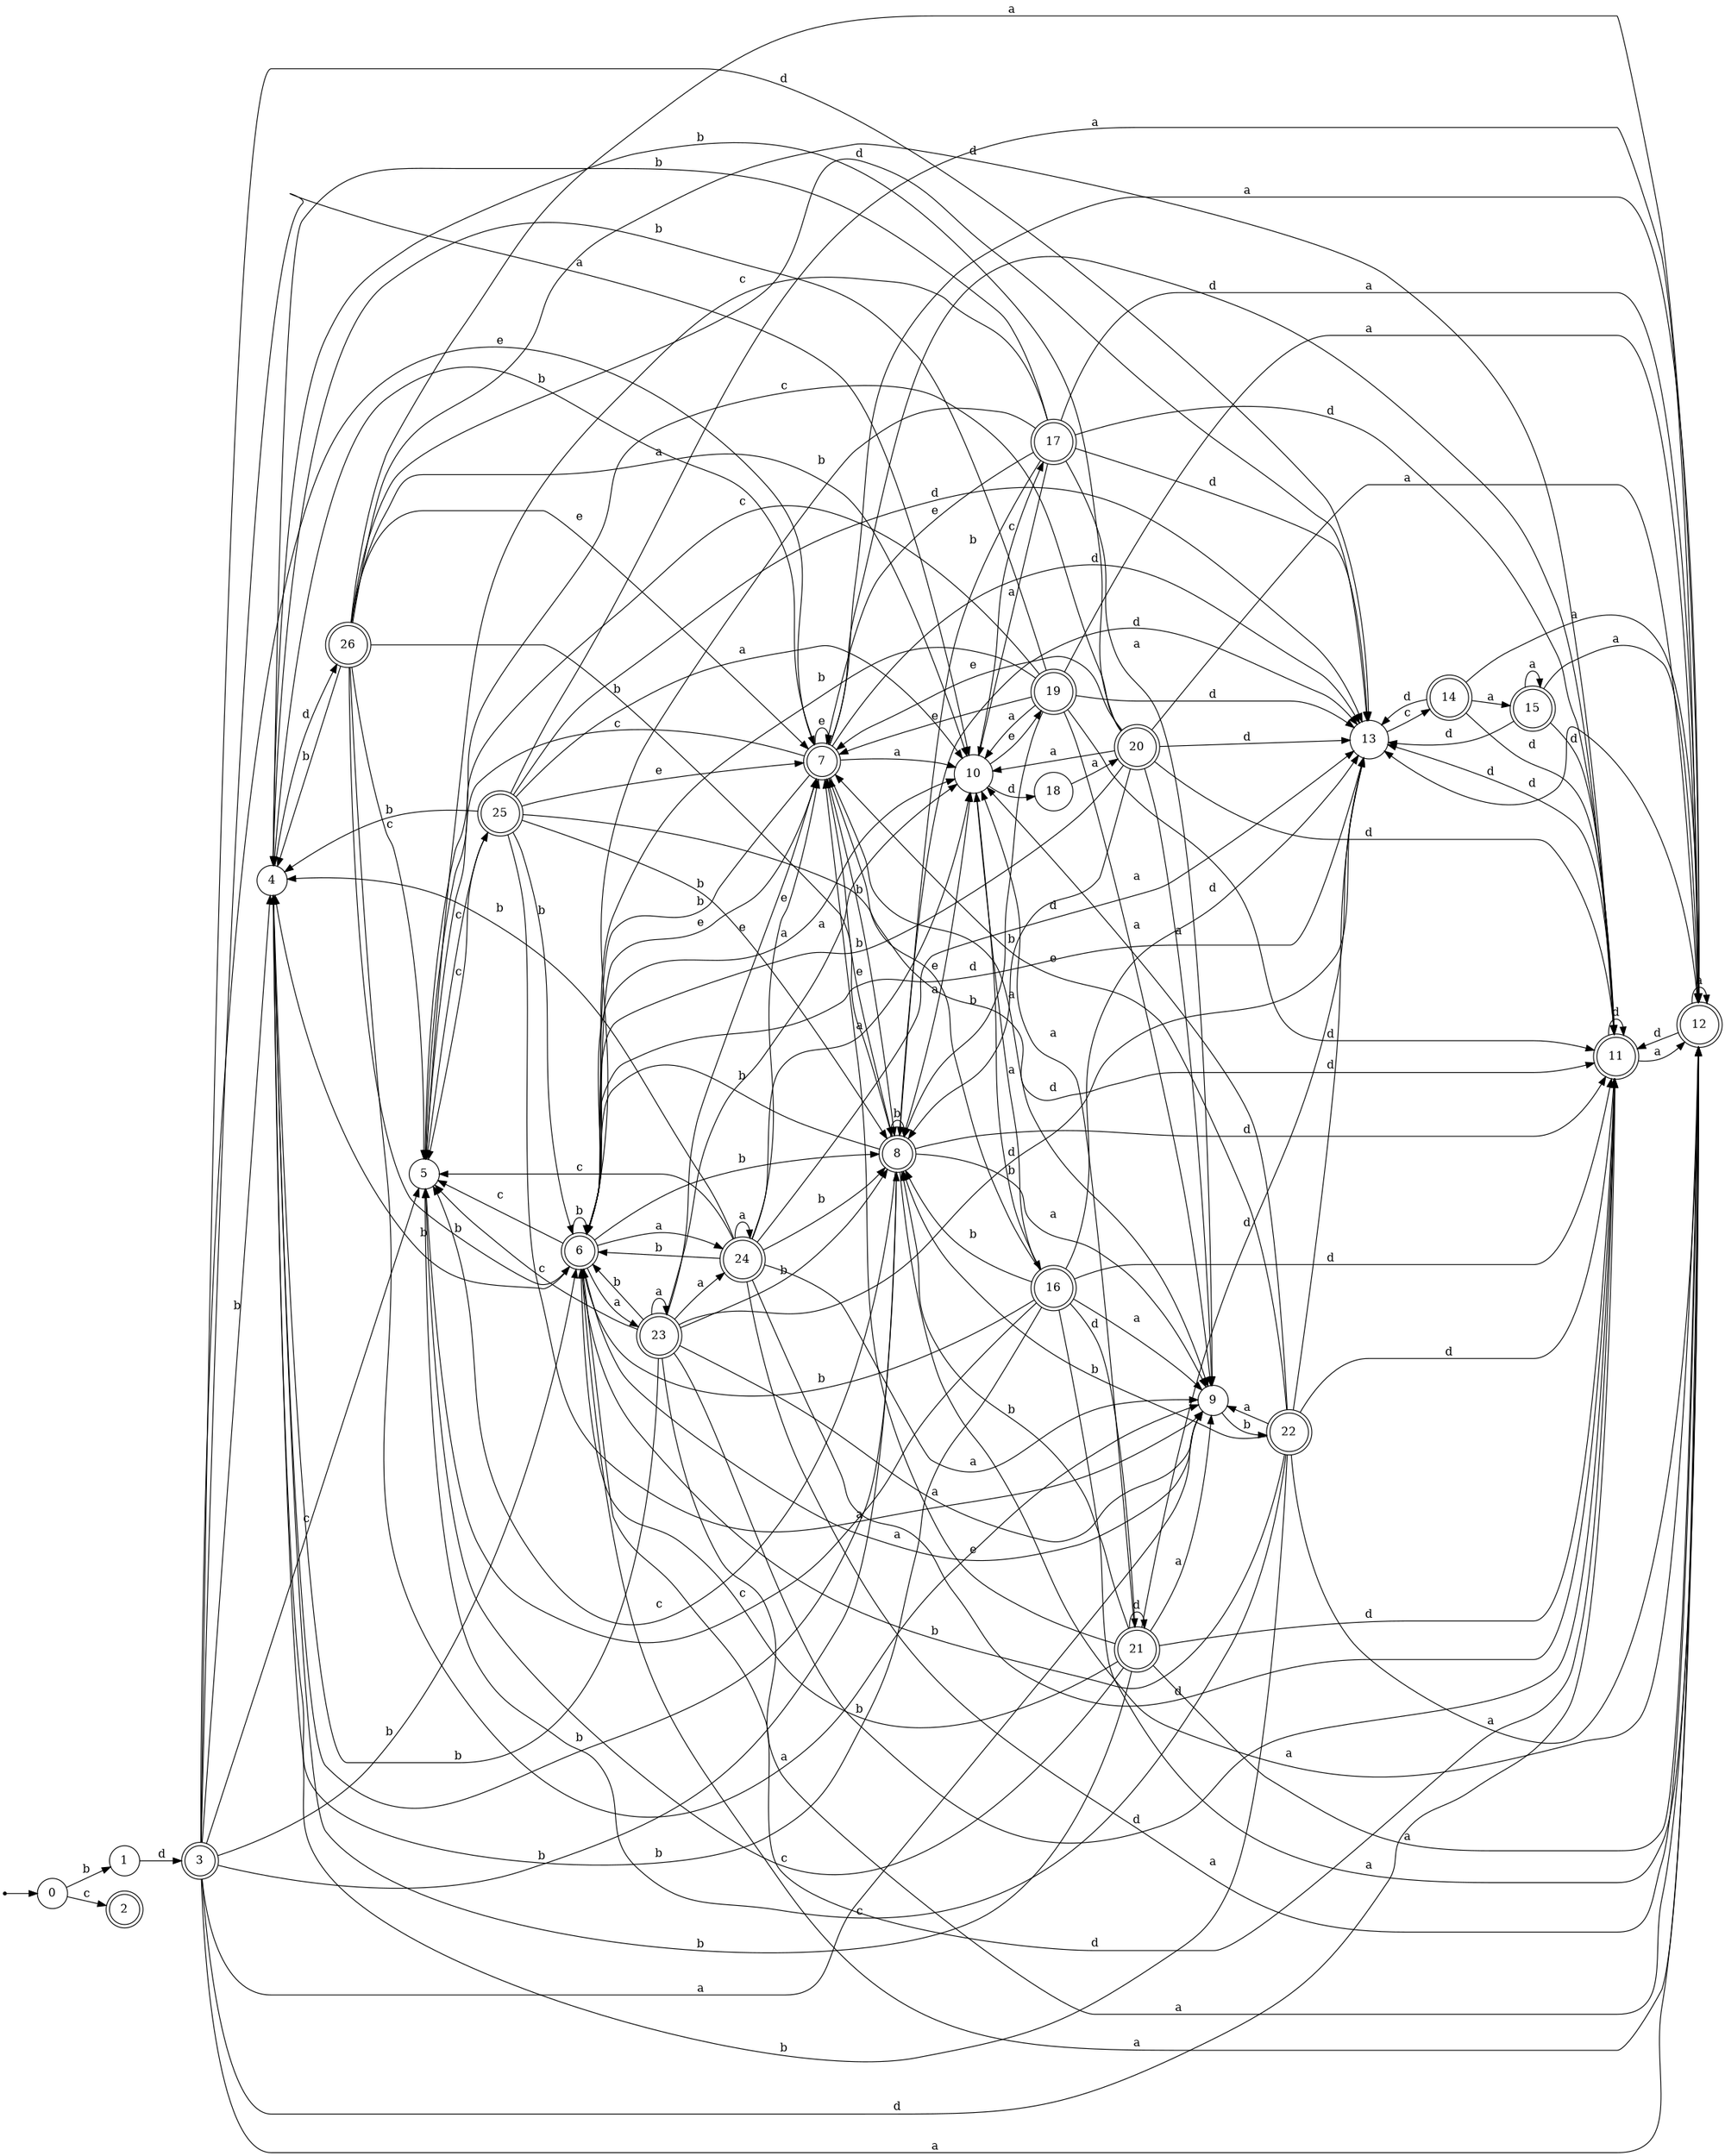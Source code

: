 digraph finite_state_machine {
rankdir=LR;
size="20,20";
node [shape = point]; "dummy0"
node [shape = circle]; "0";
"dummy0" -> "0";
node [shape = circle]; "1";
node [shape = doublecircle]; "2";node [shape = doublecircle]; "3";node [shape = circle]; "4";
node [shape = circle]; "5";
node [shape = doublecircle]; "6";node [shape = doublecircle]; "7";node [shape = doublecircle]; "8";node [shape = circle]; "9";
node [shape = circle]; "10";
node [shape = doublecircle]; "11";node [shape = doublecircle]; "12";node [shape = circle]; "13";
node [shape = doublecircle]; "14";node [shape = doublecircle]; "15";node [shape = doublecircle]; "16";node [shape = doublecircle]; "17";node [shape = circle]; "18";
node [shape = doublecircle]; "19";node [shape = doublecircle]; "20";node [shape = doublecircle]; "21";node [shape = doublecircle]; "22";node [shape = doublecircle]; "23";node [shape = doublecircle]; "24";node [shape = doublecircle]; "25";node [shape = doublecircle]; "26";"0" -> "1" [label = "b"];
 "0" -> "2" [label = "c"];
 "1" -> "3" [label = "d"];
 "3" -> "8" [label = "b"];
 "3" -> "4" [label = "b"];
 "3" -> "6" [label = "b"];
 "3" -> "5" [label = "c"];
 "3" -> "7" [label = "e"];
 "3" -> "9" [label = "a"];
 "3" -> "10" [label = "a"];
 "3" -> "12" [label = "a"];
 "3" -> "11" [label = "d"];
 "3" -> "13" [label = "d"];
 "13" -> "14" [label = "c"];
 "14" -> "11" [label = "d"];
 "14" -> "13" [label = "d"];
 "14" -> "12" [label = "a"];
 "14" -> "15" [label = "a"];
 "15" -> "12" [label = "a"];
 "15" -> "15" [label = "a"];
 "15" -> "11" [label = "d"];
 "15" -> "13" [label = "d"];
 "12" -> "12" [label = "a"];
 "12" -> "11" [label = "d"];
 "12" -> "13" [label = "d"];
 "11" -> "11" [label = "d"];
 "11" -> "13" [label = "d"];
 "11" -> "12" [label = "a"];
 "10" -> "16" [label = "b"];
 "10" -> "17" [label = "c"];
 "10" -> "18" [label = "d"];
 "10" -> "19" [label = "e"];
 "19" -> "9" [label = "a"];
 "19" -> "10" [label = "a"];
 "19" -> "12" [label = "a"];
 "19" -> "8" [label = "b"];
 "19" -> "4" [label = "b"];
 "19" -> "6" [label = "b"];
 "19" -> "5" [label = "c"];
 "19" -> "7" [label = "e"];
 "19" -> "11" [label = "d"];
 "19" -> "13" [label = "d"];
 "18" -> "20" [label = "a"];
 "20" -> "9" [label = "a"];
 "20" -> "10" [label = "a"];
 "20" -> "12" [label = "a"];
 "20" -> "8" [label = "b"];
 "20" -> "4" [label = "b"];
 "20" -> "6" [label = "b"];
 "20" -> "5" [label = "c"];
 "20" -> "7" [label = "e"];
 "20" -> "11" [label = "d"];
 "20" -> "13" [label = "d"];
 "17" -> "9" [label = "a"];
 "17" -> "10" [label = "a"];
 "17" -> "12" [label = "a"];
 "17" -> "8" [label = "b"];
 "17" -> "4" [label = "b"];
 "17" -> "6" [label = "b"];
 "17" -> "5" [label = "c"];
 "17" -> "7" [label = "e"];
 "17" -> "11" [label = "d"];
 "17" -> "13" [label = "d"];
 "16" -> "13" [label = "d"];
 "16" -> "11" [label = "d"];
 "16" -> "21" [label = "d"];
 "16" -> "9" [label = "a"];
 "16" -> "10" [label = "a"];
 "16" -> "12" [label = "a"];
 "16" -> "8" [label = "b"];
 "16" -> "4" [label = "b"];
 "16" -> "6" [label = "b"];
 "16" -> "5" [label = "c"];
 "16" -> "7" [label = "e"];
 "21" -> "13" [label = "d"];
 "21" -> "11" [label = "d"];
 "21" -> "21" [label = "d"];
 "21" -> "9" [label = "a"];
 "21" -> "10" [label = "a"];
 "21" -> "12" [label = "a"];
 "21" -> "8" [label = "b"];
 "21" -> "4" [label = "b"];
 "21" -> "6" [label = "b"];
 "21" -> "5" [label = "c"];
 "21" -> "7" [label = "e"];
 "9" -> "22" [label = "b"];
 "22" -> "9" [label = "a"];
 "22" -> "10" [label = "a"];
 "22" -> "12" [label = "a"];
 "22" -> "8" [label = "b"];
 "22" -> "4" [label = "b"];
 "22" -> "6" [label = "b"];
 "22" -> "5" [label = "c"];
 "22" -> "7" [label = "e"];
 "22" -> "11" [label = "d"];
 "22" -> "13" [label = "d"];
 "8" -> "8" [label = "b"];
 "8" -> "4" [label = "b"];
 "8" -> "6" [label = "b"];
 "8" -> "5" [label = "c"];
 "8" -> "7" [label = "e"];
 "8" -> "9" [label = "a"];
 "8" -> "10" [label = "a"];
 "8" -> "12" [label = "a"];
 "8" -> "11" [label = "d"];
 "8" -> "13" [label = "d"];
 "7" -> "7" [label = "e"];
 "7" -> "8" [label = "b"];
 "7" -> "4" [label = "b"];
 "7" -> "6" [label = "b"];
 "7" -> "5" [label = "c"];
 "7" -> "9" [label = "a"];
 "7" -> "10" [label = "a"];
 "7" -> "12" [label = "a"];
 "7" -> "11" [label = "d"];
 "7" -> "13" [label = "d"];
 "6" -> "8" [label = "b"];
 "6" -> "4" [label = "b"];
 "6" -> "6" [label = "b"];
 "6" -> "23" [label = "a"];
 "6" -> "24" [label = "a"];
 "6" -> "9" [label = "a"];
 "6" -> "10" [label = "a"];
 "6" -> "12" [label = "a"];
 "6" -> "5" [label = "c"];
 "6" -> "7" [label = "e"];
 "6" -> "11" [label = "d"];
 "6" -> "13" [label = "d"];
 "24" -> "24" [label = "a"];
 "24" -> "9" [label = "a"];
 "24" -> "10" [label = "a"];
 "24" -> "12" [label = "a"];
 "24" -> "8" [label = "b"];
 "24" -> "4" [label = "b"];
 "24" -> "6" [label = "b"];
 "24" -> "5" [label = "c"];
 "24" -> "7" [label = "e"];
 "24" -> "11" [label = "d"];
 "24" -> "13" [label = "d"];
 "23" -> "23" [label = "a"];
 "23" -> "24" [label = "a"];
 "23" -> "9" [label = "a"];
 "23" -> "10" [label = "a"];
 "23" -> "12" [label = "a"];
 "23" -> "8" [label = "b"];
 "23" -> "4" [label = "b"];
 "23" -> "6" [label = "b"];
 "23" -> "5" [label = "c"];
 "23" -> "7" [label = "e"];
 "23" -> "11" [label = "d"];
 "23" -> "13" [label = "d"];
 "5" -> "25" [label = "c"];
 "25" -> "5" [label = "c"];
 "25" -> "8" [label = "b"];
 "25" -> "4" [label = "b"];
 "25" -> "6" [label = "b"];
 "25" -> "7" [label = "e"];
 "25" -> "9" [label = "a"];
 "25" -> "10" [label = "a"];
 "25" -> "12" [label = "a"];
 "25" -> "11" [label = "d"];
 "25" -> "13" [label = "d"];
 "4" -> "26" [label = "d"];
 "26" -> "8" [label = "b"];
 "26" -> "4" [label = "b"];
 "26" -> "6" [label = "b"];
 "26" -> "5" [label = "c"];
 "26" -> "7" [label = "e"];
 "26" -> "9" [label = "a"];
 "26" -> "10" [label = "a"];
 "26" -> "12" [label = "a"];
 "26" -> "11" [label = "d"];
 "26" -> "13" [label = "d"];
 }
